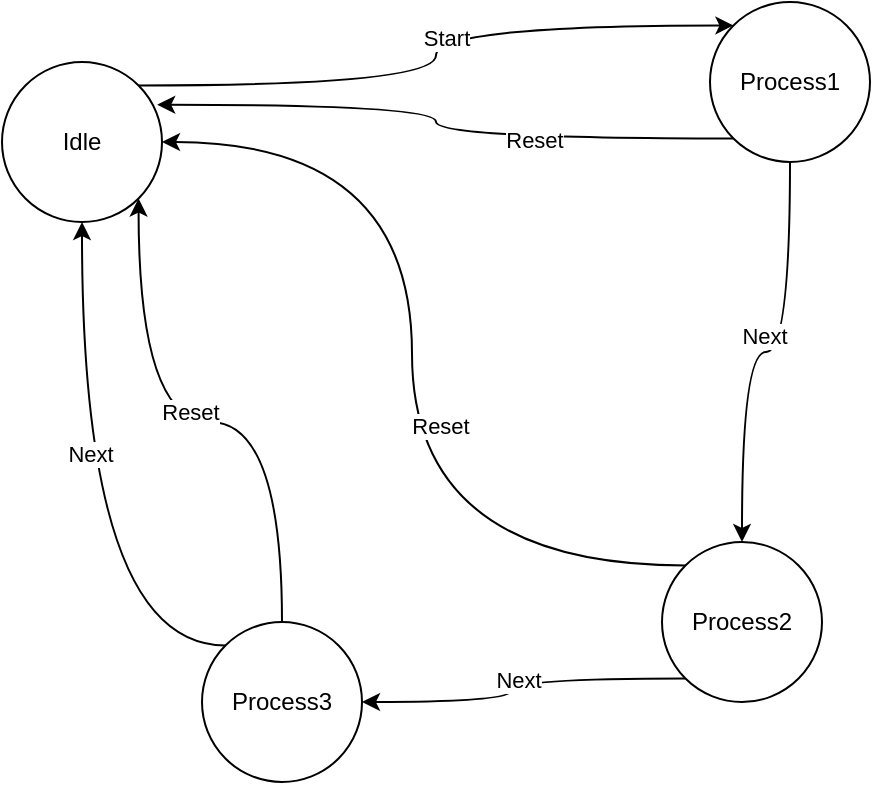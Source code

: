 <mxfile version="22.1.2" type="device">
  <diagram name="Pagina-1" id="rXmJ-JUcWHRaf3vMPuQO">
    <mxGraphModel dx="1036" dy="614" grid="1" gridSize="10" guides="1" tooltips="1" connect="1" arrows="1" fold="1" page="1" pageScale="1" pageWidth="827" pageHeight="1169" math="0" shadow="0">
      <root>
        <mxCell id="0" />
        <mxCell id="1" parent="0" />
        <mxCell id="CT3I8BWYqAUpFFT6cGhK-9" style="edgeStyle=orthogonalEdgeStyle;curved=1;rounded=0;orthogonalLoop=1;jettySize=auto;html=1;exitX=1;exitY=0;exitDx=0;exitDy=0;entryX=0;entryY=0;entryDx=0;entryDy=0;" edge="1" parent="1" source="CT3I8BWYqAUpFFT6cGhK-1" target="CT3I8BWYqAUpFFT6cGhK-2">
          <mxGeometry relative="1" as="geometry" />
        </mxCell>
        <mxCell id="CT3I8BWYqAUpFFT6cGhK-10" value="Start" style="edgeLabel;html=1;align=center;verticalAlign=middle;resizable=0;points=[];" vertex="1" connectable="0" parent="CT3I8BWYqAUpFFT6cGhK-9">
          <mxGeometry x="0.122" y="-6" relative="1" as="geometry">
            <mxPoint as="offset" />
          </mxGeometry>
        </mxCell>
        <mxCell id="CT3I8BWYqAUpFFT6cGhK-1" value="Idle" style="ellipse;whiteSpace=wrap;html=1;aspect=fixed;" vertex="1" parent="1">
          <mxGeometry x="60" y="100" width="80" height="80" as="geometry" />
        </mxCell>
        <mxCell id="CT3I8BWYqAUpFFT6cGhK-11" style="edgeStyle=orthogonalEdgeStyle;curved=1;rounded=0;orthogonalLoop=1;jettySize=auto;html=1;exitX=0.5;exitY=1;exitDx=0;exitDy=0;" edge="1" parent="1" source="CT3I8BWYqAUpFFT6cGhK-2" target="CT3I8BWYqAUpFFT6cGhK-3">
          <mxGeometry relative="1" as="geometry" />
        </mxCell>
        <mxCell id="CT3I8BWYqAUpFFT6cGhK-12" value="Next" style="edgeLabel;html=1;align=center;verticalAlign=middle;resizable=0;points=[];" vertex="1" connectable="0" parent="CT3I8BWYqAUpFFT6cGhK-11">
          <mxGeometry x="0.011" y="-8" relative="1" as="geometry">
            <mxPoint as="offset" />
          </mxGeometry>
        </mxCell>
        <mxCell id="CT3I8BWYqAUpFFT6cGhK-2" value="Process1" style="ellipse;whiteSpace=wrap;html=1;aspect=fixed;" vertex="1" parent="1">
          <mxGeometry x="414" y="70" width="80" height="80" as="geometry" />
        </mxCell>
        <mxCell id="CT3I8BWYqAUpFFT6cGhK-13" style="edgeStyle=orthogonalEdgeStyle;curved=1;rounded=0;orthogonalLoop=1;jettySize=auto;html=1;exitX=0;exitY=1;exitDx=0;exitDy=0;" edge="1" parent="1" source="CT3I8BWYqAUpFFT6cGhK-3" target="CT3I8BWYqAUpFFT6cGhK-4">
          <mxGeometry relative="1" as="geometry" />
        </mxCell>
        <mxCell id="CT3I8BWYqAUpFFT6cGhK-14" value="Next" style="edgeLabel;html=1;align=center;verticalAlign=middle;resizable=0;points=[];" vertex="1" connectable="0" parent="CT3I8BWYqAUpFFT6cGhK-13">
          <mxGeometry x="0.004" y="3" relative="1" as="geometry">
            <mxPoint as="offset" />
          </mxGeometry>
        </mxCell>
        <mxCell id="CT3I8BWYqAUpFFT6cGhK-19" style="edgeStyle=orthogonalEdgeStyle;curved=1;rounded=0;orthogonalLoop=1;jettySize=auto;html=1;exitX=0;exitY=0;exitDx=0;exitDy=0;entryX=1;entryY=0.5;entryDx=0;entryDy=0;" edge="1" parent="1" source="CT3I8BWYqAUpFFT6cGhK-3" target="CT3I8BWYqAUpFFT6cGhK-1">
          <mxGeometry relative="1" as="geometry" />
        </mxCell>
        <mxCell id="CT3I8BWYqAUpFFT6cGhK-20" value="Reset" style="edgeLabel;html=1;align=center;verticalAlign=middle;resizable=0;points=[];" vertex="1" connectable="0" parent="CT3I8BWYqAUpFFT6cGhK-19">
          <mxGeometry x="-0.126" y="-14" relative="1" as="geometry">
            <mxPoint as="offset" />
          </mxGeometry>
        </mxCell>
        <mxCell id="CT3I8BWYqAUpFFT6cGhK-3" value="Process2" style="ellipse;whiteSpace=wrap;html=1;aspect=fixed;" vertex="1" parent="1">
          <mxGeometry x="390" y="340" width="80" height="80" as="geometry" />
        </mxCell>
        <mxCell id="CT3I8BWYqAUpFFT6cGhK-15" style="edgeStyle=orthogonalEdgeStyle;curved=1;rounded=0;orthogonalLoop=1;jettySize=auto;html=1;exitX=0;exitY=0;exitDx=0;exitDy=0;entryX=0.5;entryY=1;entryDx=0;entryDy=0;" edge="1" parent="1" source="CT3I8BWYqAUpFFT6cGhK-4" target="CT3I8BWYqAUpFFT6cGhK-1">
          <mxGeometry relative="1" as="geometry" />
        </mxCell>
        <mxCell id="CT3I8BWYqAUpFFT6cGhK-16" value="Next" style="edgeLabel;html=1;align=center;verticalAlign=middle;resizable=0;points=[];" vertex="1" connectable="0" parent="CT3I8BWYqAUpFFT6cGhK-15">
          <mxGeometry x="0.187" y="-4" relative="1" as="geometry">
            <mxPoint as="offset" />
          </mxGeometry>
        </mxCell>
        <mxCell id="CT3I8BWYqAUpFFT6cGhK-17" style="edgeStyle=orthogonalEdgeStyle;curved=1;rounded=0;orthogonalLoop=1;jettySize=auto;html=1;exitX=0.5;exitY=0;exitDx=0;exitDy=0;entryX=1;entryY=1;entryDx=0;entryDy=0;" edge="1" parent="1" source="CT3I8BWYqAUpFFT6cGhK-4" target="CT3I8BWYqAUpFFT6cGhK-1">
          <mxGeometry relative="1" as="geometry" />
        </mxCell>
        <mxCell id="CT3I8BWYqAUpFFT6cGhK-18" value="Reset" style="edgeLabel;html=1;align=center;verticalAlign=middle;resizable=0;points=[];" vertex="1" connectable="0" parent="CT3I8BWYqAUpFFT6cGhK-17">
          <mxGeometry x="0.033" y="-5" relative="1" as="geometry">
            <mxPoint as="offset" />
          </mxGeometry>
        </mxCell>
        <mxCell id="CT3I8BWYqAUpFFT6cGhK-4" value="Process3" style="ellipse;whiteSpace=wrap;html=1;aspect=fixed;" vertex="1" parent="1">
          <mxGeometry x="160" y="380" width="80" height="80" as="geometry" />
        </mxCell>
        <mxCell id="CT3I8BWYqAUpFFT6cGhK-21" style="edgeStyle=orthogonalEdgeStyle;curved=1;rounded=0;orthogonalLoop=1;jettySize=auto;html=1;exitX=0;exitY=1;exitDx=0;exitDy=0;entryX=0.97;entryY=0.267;entryDx=0;entryDy=0;entryPerimeter=0;" edge="1" parent="1" source="CT3I8BWYqAUpFFT6cGhK-2" target="CT3I8BWYqAUpFFT6cGhK-1">
          <mxGeometry relative="1" as="geometry" />
        </mxCell>
        <mxCell id="CT3I8BWYqAUpFFT6cGhK-22" value="Reset&lt;br&gt;" style="edgeLabel;html=1;align=center;verticalAlign=middle;resizable=0;points=[];" vertex="1" connectable="0" parent="CT3I8BWYqAUpFFT6cGhK-21">
          <mxGeometry x="-0.347" relative="1" as="geometry">
            <mxPoint as="offset" />
          </mxGeometry>
        </mxCell>
      </root>
    </mxGraphModel>
  </diagram>
</mxfile>
